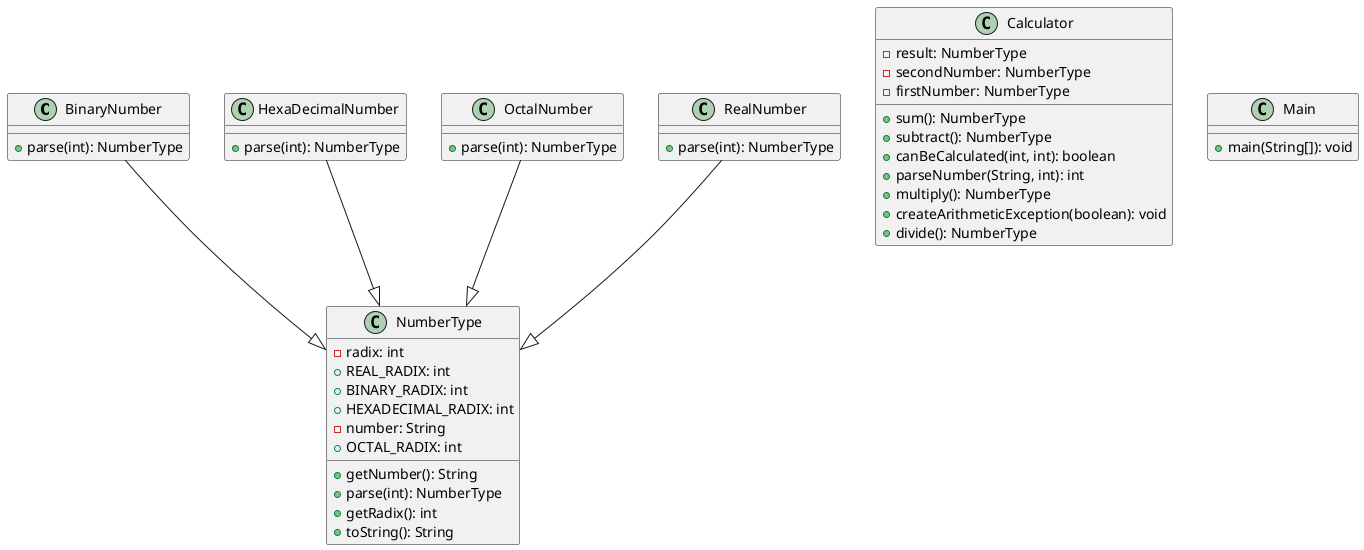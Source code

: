 @startuml
class BinaryNumber {
  + parse(int): NumberType
}
class Calculator {
  - result: NumberType
  - secondNumber: NumberType
  - firstNumber: NumberType
  + sum(): NumberType
  + subtract(): NumberType
  + canBeCalculated(int, int): boolean
  + parseNumber(String, int): int
  + multiply(): NumberType
  + createArithmeticException(boolean): void
  + divide(): NumberType
}
class HexaDecimalNumber {
  + parse(int): NumberType
}
class Main {
  + main(String[]): void
}
class NumberType {
  - radix: int
  + REAL_RADIX: int
  + BINARY_RADIX: int
  + HEXADECIMAL_RADIX: int
  - number: String
  + OCTAL_RADIX: int
  + getNumber(): String
  + parse(int): NumberType
  + getRadix(): int
  + toString(): String
}
class OctalNumber {
  + parse(int): NumberType
}
class RealNumber {
  + parse(int): NumberType
}

BinaryNumber       --|>  NumberType
HexaDecimalNumber  --|>  NumberType
OctalNumber        --|>  NumberType
RealNumber         --|>  NumberType
@enduml